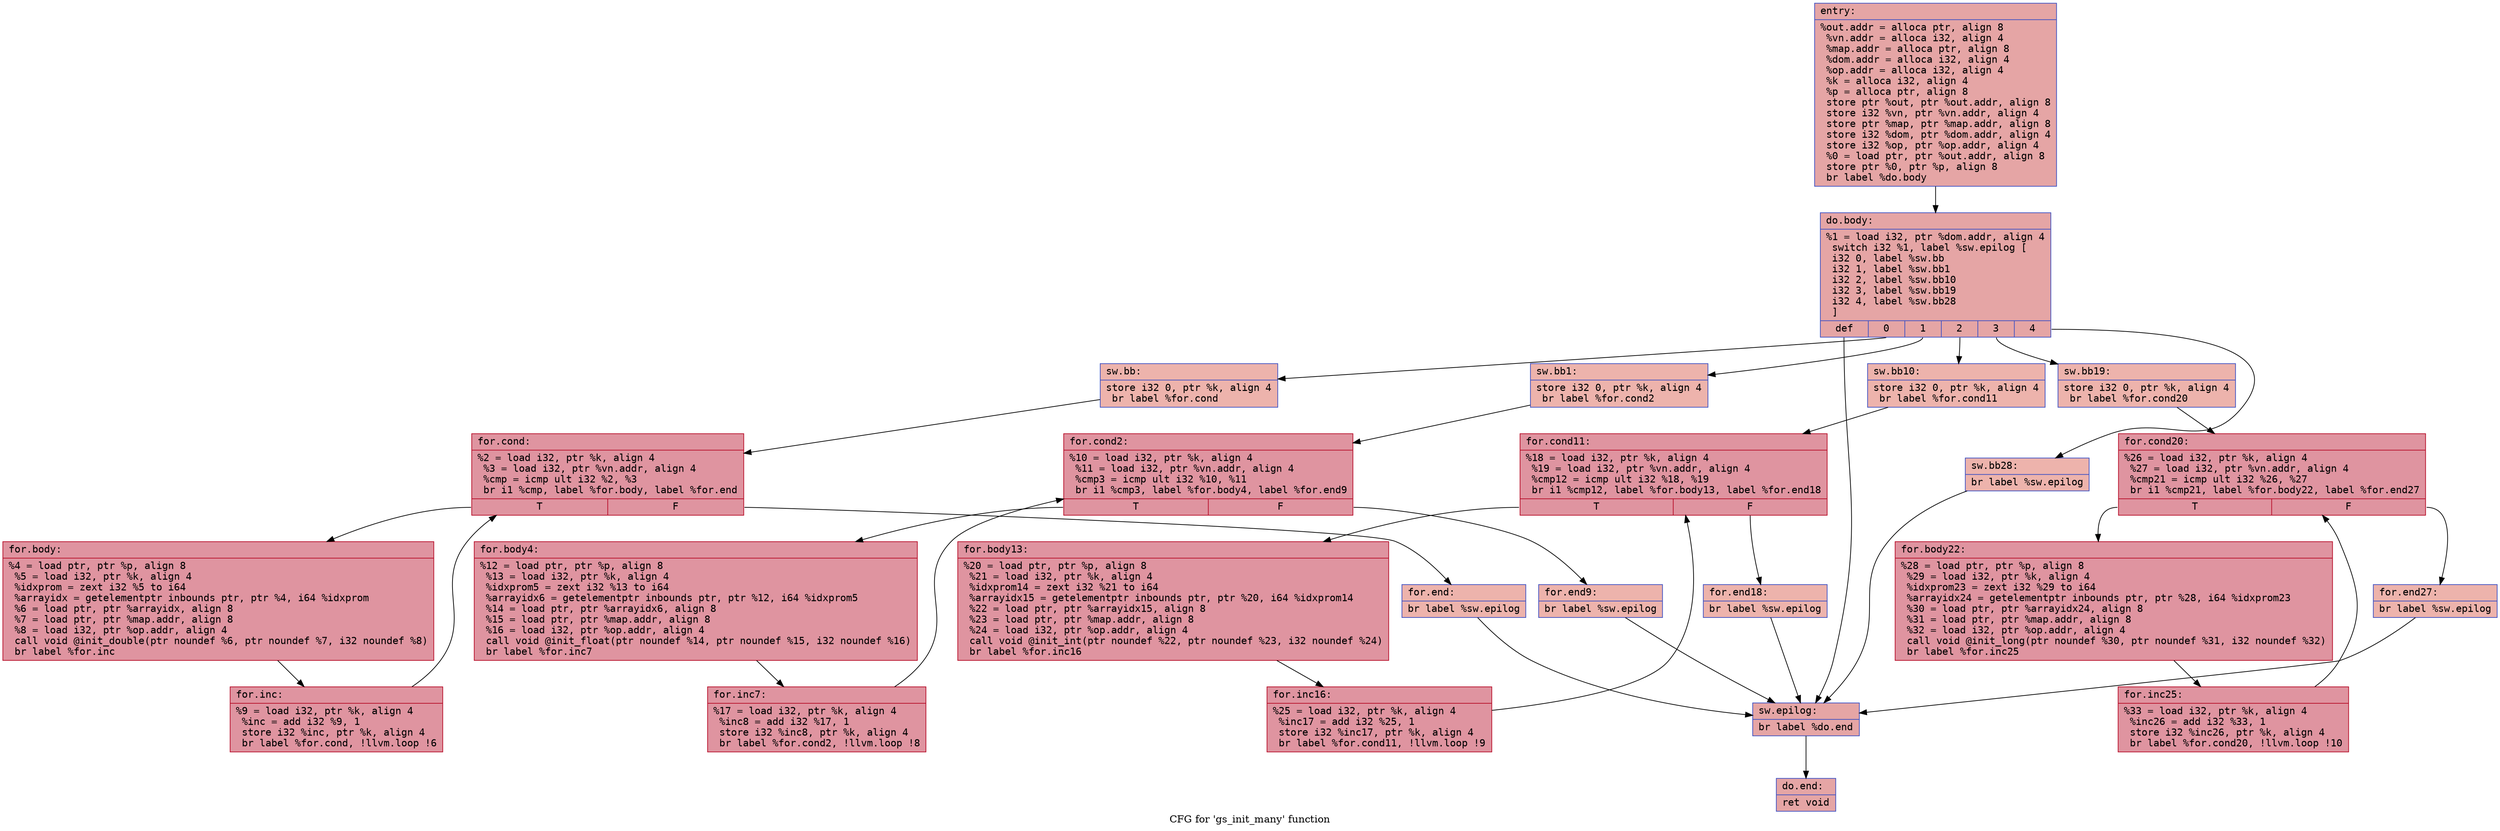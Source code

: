 digraph "CFG for 'gs_init_many' function" {
	label="CFG for 'gs_init_many' function";

	Node0x55e011d894e0 [shape=record,color="#3d50c3ff", style=filled, fillcolor="#c5333470" fontname="Courier",label="{entry:\l|  %out.addr = alloca ptr, align 8\l  %vn.addr = alloca i32, align 4\l  %map.addr = alloca ptr, align 8\l  %dom.addr = alloca i32, align 4\l  %op.addr = alloca i32, align 4\l  %k = alloca i32, align 4\l  %p = alloca ptr, align 8\l  store ptr %out, ptr %out.addr, align 8\l  store i32 %vn, ptr %vn.addr, align 4\l  store ptr %map, ptr %map.addr, align 8\l  store i32 %dom, ptr %dom.addr, align 4\l  store i32 %op, ptr %op.addr, align 4\l  %0 = load ptr, ptr %out.addr, align 8\l  store ptr %0, ptr %p, align 8\l  br label %do.body\l}"];
	Node0x55e011d894e0 -> Node0x55e011d8a240[tooltip="entry -> do.body\nProbability 100.00%" ];
	Node0x55e011d8a240 [shape=record,color="#3d50c3ff", style=filled, fillcolor="#c5333470" fontname="Courier",label="{do.body:\l|  %1 = load i32, ptr %dom.addr, align 4\l  switch i32 %1, label %sw.epilog [\l    i32 0, label %sw.bb\l    i32 1, label %sw.bb1\l    i32 2, label %sw.bb10\l    i32 3, label %sw.bb19\l    i32 4, label %sw.bb28\l  ]\l|{<s0>def|<s1>0|<s2>1|<s3>2|<s4>3|<s5>4}}"];
	Node0x55e011d8a240:s0 -> Node0x55e011d8a380[tooltip="do.body -> sw.epilog\nProbability 16.67%" ];
	Node0x55e011d8a240:s1 -> Node0x55e011d8a400[tooltip="do.body -> sw.bb\nProbability 16.67%" ];
	Node0x55e011d8a240:s2 -> Node0x55e011d8a450[tooltip="do.body -> sw.bb1\nProbability 16.67%" ];
	Node0x55e011d8a240:s3 -> Node0x55e011d8a4c0[tooltip="do.body -> sw.bb10\nProbability 16.67%" ];
	Node0x55e011d8a240:s4 -> Node0x55e011d8a530[tooltip="do.body -> sw.bb19\nProbability 16.67%" ];
	Node0x55e011d8a240:s5 -> Node0x55e011d8a5a0[tooltip="do.body -> sw.bb28\nProbability 16.67%" ];
	Node0x55e011d8a400 [shape=record,color="#3d50c3ff", style=filled, fillcolor="#d6524470" fontname="Courier",label="{sw.bb:\l|  store i32 0, ptr %k, align 4\l  br label %for.cond\l}"];
	Node0x55e011d8a400 -> Node0x55e011d8a840[tooltip="sw.bb -> for.cond\nProbability 100.00%" ];
	Node0x55e011d8a840 [shape=record,color="#b70d28ff", style=filled, fillcolor="#b70d2870" fontname="Courier",label="{for.cond:\l|  %2 = load i32, ptr %k, align 4\l  %3 = load i32, ptr %vn.addr, align 4\l  %cmp = icmp ult i32 %2, %3\l  br i1 %cmp, label %for.body, label %for.end\l|{<s0>T|<s1>F}}"];
	Node0x55e011d8a840:s0 -> Node0x55e011d8aae0[tooltip="for.cond -> for.body\nProbability 96.88%" ];
	Node0x55e011d8a840:s1 -> Node0x55e011d8ab60[tooltip="for.cond -> for.end\nProbability 3.12%" ];
	Node0x55e011d8aae0 [shape=record,color="#b70d28ff", style=filled, fillcolor="#b70d2870" fontname="Courier",label="{for.body:\l|  %4 = load ptr, ptr %p, align 8\l  %5 = load i32, ptr %k, align 4\l  %idxprom = zext i32 %5 to i64\l  %arrayidx = getelementptr inbounds ptr, ptr %4, i64 %idxprom\l  %6 = load ptr, ptr %arrayidx, align 8\l  %7 = load ptr, ptr %map.addr, align 8\l  %8 = load i32, ptr %op.addr, align 4\l  call void @init_double(ptr noundef %6, ptr noundef %7, i32 noundef %8)\l  br label %for.inc\l}"];
	Node0x55e011d8aae0 -> Node0x55e011d8b2b0[tooltip="for.body -> for.inc\nProbability 100.00%" ];
	Node0x55e011d8b2b0 [shape=record,color="#b70d28ff", style=filled, fillcolor="#b70d2870" fontname="Courier",label="{for.inc:\l|  %9 = load i32, ptr %k, align 4\l  %inc = add i32 %9, 1\l  store i32 %inc, ptr %k, align 4\l  br label %for.cond, !llvm.loop !6\l}"];
	Node0x55e011d8b2b0 -> Node0x55e011d8a840[tooltip="for.inc -> for.cond\nProbability 100.00%" ];
	Node0x55e011d8ab60 [shape=record,color="#3d50c3ff", style=filled, fillcolor="#d6524470" fontname="Courier",label="{for.end:\l|  br label %sw.epilog\l}"];
	Node0x55e011d8ab60 -> Node0x55e011d8a380[tooltip="for.end -> sw.epilog\nProbability 100.00%" ];
	Node0x55e011d8a450 [shape=record,color="#3d50c3ff", style=filled, fillcolor="#d6524470" fontname="Courier",label="{sw.bb1:\l|  store i32 0, ptr %k, align 4\l  br label %for.cond2\l}"];
	Node0x55e011d8a450 -> Node0x55e011d8b810[tooltip="sw.bb1 -> for.cond2\nProbability 100.00%" ];
	Node0x55e011d8b810 [shape=record,color="#b70d28ff", style=filled, fillcolor="#b70d2870" fontname="Courier",label="{for.cond2:\l|  %10 = load i32, ptr %k, align 4\l  %11 = load i32, ptr %vn.addr, align 4\l  %cmp3 = icmp ult i32 %10, %11\l  br i1 %cmp3, label %for.body4, label %for.end9\l|{<s0>T|<s1>F}}"];
	Node0x55e011d8b810:s0 -> Node0x55e011d8ba80[tooltip="for.cond2 -> for.body4\nProbability 96.88%" ];
	Node0x55e011d8b810:s1 -> Node0x55e011d8bad0[tooltip="for.cond2 -> for.end9\nProbability 3.12%" ];
	Node0x55e011d8ba80 [shape=record,color="#b70d28ff", style=filled, fillcolor="#b70d2870" fontname="Courier",label="{for.body4:\l|  %12 = load ptr, ptr %p, align 8\l  %13 = load i32, ptr %k, align 4\l  %idxprom5 = zext i32 %13 to i64\l  %arrayidx6 = getelementptr inbounds ptr, ptr %12, i64 %idxprom5\l  %14 = load ptr, ptr %arrayidx6, align 8\l  %15 = load ptr, ptr %map.addr, align 8\l  %16 = load i32, ptr %op.addr, align 4\l  call void @init_float(ptr noundef %14, ptr noundef %15, i32 noundef %16)\l  br label %for.inc7\l}"];
	Node0x55e011d8ba80 -> Node0x55e011d8c0b0[tooltip="for.body4 -> for.inc7\nProbability 100.00%" ];
	Node0x55e011d8c0b0 [shape=record,color="#b70d28ff", style=filled, fillcolor="#b70d2870" fontname="Courier",label="{for.inc7:\l|  %17 = load i32, ptr %k, align 4\l  %inc8 = add i32 %17, 1\l  store i32 %inc8, ptr %k, align 4\l  br label %for.cond2, !llvm.loop !8\l}"];
	Node0x55e011d8c0b0 -> Node0x55e011d8b810[tooltip="for.inc7 -> for.cond2\nProbability 100.00%" ];
	Node0x55e011d8bad0 [shape=record,color="#3d50c3ff", style=filled, fillcolor="#d6524470" fontname="Courier",label="{for.end9:\l|  br label %sw.epilog\l}"];
	Node0x55e011d8bad0 -> Node0x55e011d8a380[tooltip="for.end9 -> sw.epilog\nProbability 100.00%" ];
	Node0x55e011d8a4c0 [shape=record,color="#3d50c3ff", style=filled, fillcolor="#d6524470" fontname="Courier",label="{sw.bb10:\l|  store i32 0, ptr %k, align 4\l  br label %for.cond11\l}"];
	Node0x55e011d8a4c0 -> Node0x55e011d8c5f0[tooltip="sw.bb10 -> for.cond11\nProbability 100.00%" ];
	Node0x55e011d8c5f0 [shape=record,color="#b70d28ff", style=filled, fillcolor="#b70d2870" fontname="Courier",label="{for.cond11:\l|  %18 = load i32, ptr %k, align 4\l  %19 = load i32, ptr %vn.addr, align 4\l  %cmp12 = icmp ult i32 %18, %19\l  br i1 %cmp12, label %for.body13, label %for.end18\l|{<s0>T|<s1>F}}"];
	Node0x55e011d8c5f0:s0 -> Node0x55e011d8c870[tooltip="for.cond11 -> for.body13\nProbability 96.88%" ];
	Node0x55e011d8c5f0:s1 -> Node0x55e011d8c8f0[tooltip="for.cond11 -> for.end18\nProbability 3.12%" ];
	Node0x55e011d8c870 [shape=record,color="#b70d28ff", style=filled, fillcolor="#b70d2870" fontname="Courier",label="{for.body13:\l|  %20 = load ptr, ptr %p, align 8\l  %21 = load i32, ptr %k, align 4\l  %idxprom14 = zext i32 %21 to i64\l  %arrayidx15 = getelementptr inbounds ptr, ptr %20, i64 %idxprom14\l  %22 = load ptr, ptr %arrayidx15, align 8\l  %23 = load ptr, ptr %map.addr, align 8\l  %24 = load i32, ptr %op.addr, align 4\l  call void @init_int(ptr noundef %22, ptr noundef %23, i32 noundef %24)\l  br label %for.inc16\l}"];
	Node0x55e011d8c870 -> Node0x55e011d8ced0[tooltip="for.body13 -> for.inc16\nProbability 100.00%" ];
	Node0x55e011d8ced0 [shape=record,color="#b70d28ff", style=filled, fillcolor="#b70d2870" fontname="Courier",label="{for.inc16:\l|  %25 = load i32, ptr %k, align 4\l  %inc17 = add i32 %25, 1\l  store i32 %inc17, ptr %k, align 4\l  br label %for.cond11, !llvm.loop !9\l}"];
	Node0x55e011d8ced0 -> Node0x55e011d8c5f0[tooltip="for.inc16 -> for.cond11\nProbability 100.00%" ];
	Node0x55e011d8c8f0 [shape=record,color="#3d50c3ff", style=filled, fillcolor="#d6524470" fontname="Courier",label="{for.end18:\l|  br label %sw.epilog\l}"];
	Node0x55e011d8c8f0 -> Node0x55e011d8a380[tooltip="for.end18 -> sw.epilog\nProbability 100.00%" ];
	Node0x55e011d8a530 [shape=record,color="#3d50c3ff", style=filled, fillcolor="#d6524470" fontname="Courier",label="{sw.bb19:\l|  store i32 0, ptr %k, align 4\l  br label %for.cond20\l}"];
	Node0x55e011d8a530 -> Node0x55e011d8d410[tooltip="sw.bb19 -> for.cond20\nProbability 100.00%" ];
	Node0x55e011d8d410 [shape=record,color="#b70d28ff", style=filled, fillcolor="#b70d2870" fontname="Courier",label="{for.cond20:\l|  %26 = load i32, ptr %k, align 4\l  %27 = load i32, ptr %vn.addr, align 4\l  %cmp21 = icmp ult i32 %26, %27\l  br i1 %cmp21, label %for.body22, label %for.end27\l|{<s0>T|<s1>F}}"];
	Node0x55e011d8d410:s0 -> Node0x55e011d8d690[tooltip="for.cond20 -> for.body22\nProbability 96.88%" ];
	Node0x55e011d8d410:s1 -> Node0x55e011d8d710[tooltip="for.cond20 -> for.end27\nProbability 3.12%" ];
	Node0x55e011d8d690 [shape=record,color="#b70d28ff", style=filled, fillcolor="#b70d2870" fontname="Courier",label="{for.body22:\l|  %28 = load ptr, ptr %p, align 8\l  %29 = load i32, ptr %k, align 4\l  %idxprom23 = zext i32 %29 to i64\l  %arrayidx24 = getelementptr inbounds ptr, ptr %28, i64 %idxprom23\l  %30 = load ptr, ptr %arrayidx24, align 8\l  %31 = load ptr, ptr %map.addr, align 8\l  %32 = load i32, ptr %op.addr, align 4\l  call void @init_long(ptr noundef %30, ptr noundef %31, i32 noundef %32)\l  br label %for.inc25\l}"];
	Node0x55e011d8d690 -> Node0x55e011d8e000[tooltip="for.body22 -> for.inc25\nProbability 100.00%" ];
	Node0x55e011d8e000 [shape=record,color="#b70d28ff", style=filled, fillcolor="#b70d2870" fontname="Courier",label="{for.inc25:\l|  %33 = load i32, ptr %k, align 4\l  %inc26 = add i32 %33, 1\l  store i32 %inc26, ptr %k, align 4\l  br label %for.cond20, !llvm.loop !10\l}"];
	Node0x55e011d8e000 -> Node0x55e011d8d410[tooltip="for.inc25 -> for.cond20\nProbability 100.00%" ];
	Node0x55e011d8d710 [shape=record,color="#3d50c3ff", style=filled, fillcolor="#d6524470" fontname="Courier",label="{for.end27:\l|  br label %sw.epilog\l}"];
	Node0x55e011d8d710 -> Node0x55e011d8a380[tooltip="for.end27 -> sw.epilog\nProbability 100.00%" ];
	Node0x55e011d8a5a0 [shape=record,color="#3d50c3ff", style=filled, fillcolor="#d6524470" fontname="Courier",label="{sw.bb28:\l|  br label %sw.epilog\l}"];
	Node0x55e011d8a5a0 -> Node0x55e011d8a380[tooltip="sw.bb28 -> sw.epilog\nProbability 100.00%" ];
	Node0x55e011d8a380 [shape=record,color="#3d50c3ff", style=filled, fillcolor="#c5333470" fontname="Courier",label="{sw.epilog:\l|  br label %do.end\l}"];
	Node0x55e011d8a380 -> Node0x55e011d8e510[tooltip="sw.epilog -> do.end\nProbability 100.00%" ];
	Node0x55e011d8e510 [shape=record,color="#3d50c3ff", style=filled, fillcolor="#c5333470" fontname="Courier",label="{do.end:\l|  ret void\l}"];
}
